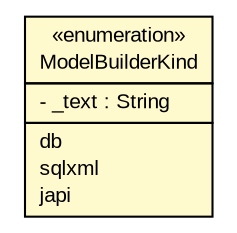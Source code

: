 #!/usr/local/bin/dot
#
# Class diagram 
# Generated by UMLGraph version R5_6_6-6-g3bdff0 (http://www.umlgraph.org/)
#

digraph G {
	edge [fontname="arial",fontsize=10,labelfontname="arial",labelfontsize=10];
	node [fontname="arial",fontsize=10,shape=plaintext];
	nodesep=0.25;
	ranksep=0.5;
	// org.tanjakostic.jcleancim.common.ModelBuilderKind
	c135975 [label=<<table title="org.tanjakostic.jcleancim.common.ModelBuilderKind" border="0" cellborder="1" cellspacing="0" cellpadding="2" port="p" bgcolor="lemonChiffon" href="./ModelBuilderKind.html">
		<tr><td><table border="0" cellspacing="0" cellpadding="1">
<tr><td align="center" balign="center"> &#171;enumeration&#187; </td></tr>
<tr><td align="center" balign="center"> ModelBuilderKind </td></tr>
		</table></td></tr>
		<tr><td><table border="0" cellspacing="0" cellpadding="1">
<tr><td align="left" balign="left"> - _text : String </td></tr>
		</table></td></tr>
		<tr><td><table border="0" cellspacing="0" cellpadding="1">
<tr><td align="left" balign="left"> db </td></tr>
<tr><td align="left" balign="left"> sqlxml </td></tr>
<tr><td align="left" balign="left"> japi </td></tr>
		</table></td></tr>
		</table>>, URL="./ModelBuilderKind.html", fontname="arial", fontcolor="black", fontsize=10.0];
}

